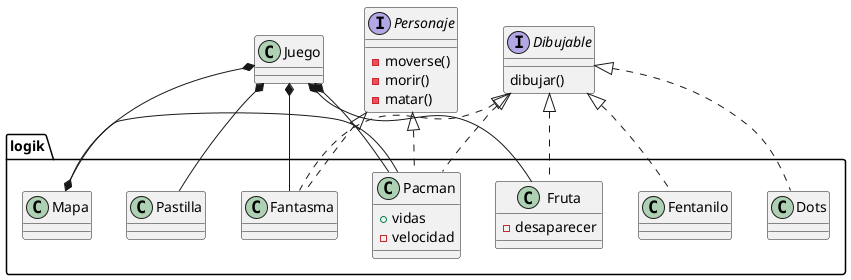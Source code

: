 @startuml


Class Juego {
}


package logik{

Juego *-- Pacman
Juego *-- Fantasma
Juego *-- Fruta
Juego *-- Mapa
Juego *-- Pastilla 
Mapa *- Pacman 

Class Fantasma {
}
Class Pacman {
    +vidas
    -velocidad
}
Class Fruta {
    -desaparecer
}
Class Mapa {
}
Class Dots{
}
Class Fentanilo {
}
}
interface Dibujable {
    dibujar()
}
interface Personaje {
    -moverse()
    -morir()
    -matar()
}

Dibujable <|.. Pacman
Dibujable <|.. Fruta
Dibujable <|.. Fantasma
Dibujable <|.. Dots
Dibujable <|.. Fentanilo

Personaje <|.. Pacman
Personaje <|.. Fantasma



@enduml